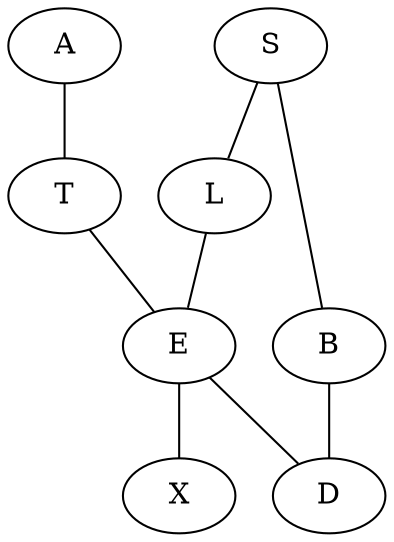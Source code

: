 graph G {
0[label=A];
1[label=S];
2[label=T];
3[label=L];
4[label=E];
5[label=B];
6[label=X];
7[label=D];
0--2 ;
2--4 ;
1--3 ;
3--4 ;
1--5 ;
5--7 ;
4--7 ;
4--6 ;
}
